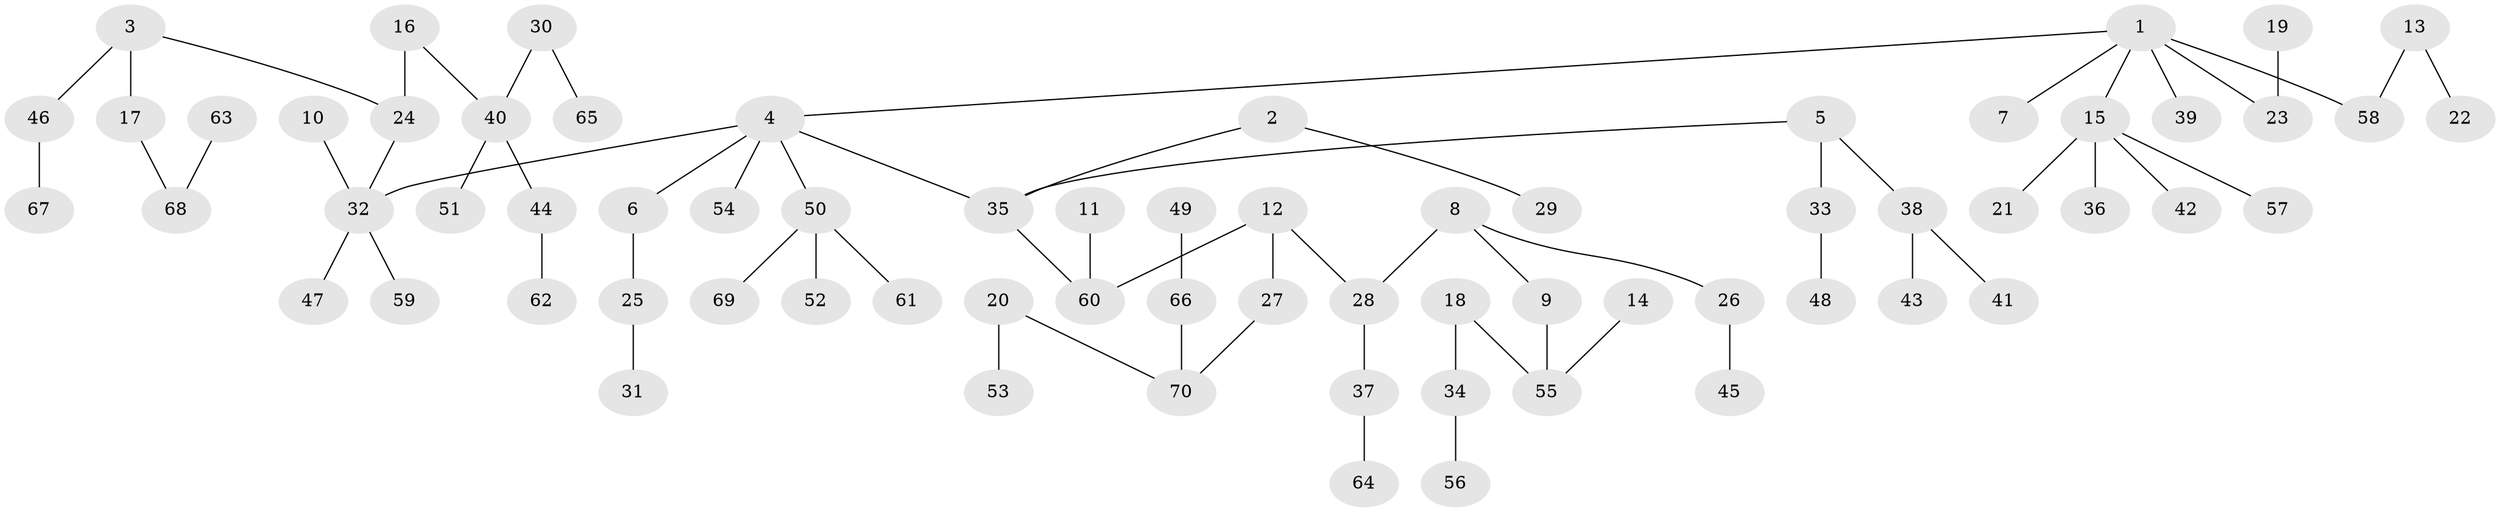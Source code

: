 // original degree distribution, {6: 0.02877697841726619, 7: 0.007194244604316547, 5: 0.03597122302158273, 4: 0.03597122302158273, 2: 0.28776978417266186, 3: 0.12949640287769784, 1: 0.4748201438848921}
// Generated by graph-tools (version 1.1) at 2025/02/03/09/25 03:02:21]
// undirected, 70 vertices, 69 edges
graph export_dot {
graph [start="1"]
  node [color=gray90,style=filled];
  1;
  2;
  3;
  4;
  5;
  6;
  7;
  8;
  9;
  10;
  11;
  12;
  13;
  14;
  15;
  16;
  17;
  18;
  19;
  20;
  21;
  22;
  23;
  24;
  25;
  26;
  27;
  28;
  29;
  30;
  31;
  32;
  33;
  34;
  35;
  36;
  37;
  38;
  39;
  40;
  41;
  42;
  43;
  44;
  45;
  46;
  47;
  48;
  49;
  50;
  51;
  52;
  53;
  54;
  55;
  56;
  57;
  58;
  59;
  60;
  61;
  62;
  63;
  64;
  65;
  66;
  67;
  68;
  69;
  70;
  1 -- 4 [weight=1.0];
  1 -- 7 [weight=1.0];
  1 -- 15 [weight=1.0];
  1 -- 23 [weight=1.0];
  1 -- 39 [weight=1.0];
  1 -- 58 [weight=1.0];
  2 -- 29 [weight=1.0];
  2 -- 35 [weight=1.0];
  3 -- 17 [weight=1.0];
  3 -- 24 [weight=1.0];
  3 -- 46 [weight=1.0];
  4 -- 6 [weight=1.0];
  4 -- 32 [weight=1.0];
  4 -- 35 [weight=1.0];
  4 -- 50 [weight=1.0];
  4 -- 54 [weight=1.0];
  5 -- 33 [weight=1.0];
  5 -- 35 [weight=1.0];
  5 -- 38 [weight=1.0];
  6 -- 25 [weight=1.0];
  8 -- 9 [weight=1.0];
  8 -- 26 [weight=1.0];
  8 -- 28 [weight=1.0];
  9 -- 55 [weight=1.0];
  10 -- 32 [weight=1.0];
  11 -- 60 [weight=1.0];
  12 -- 27 [weight=1.0];
  12 -- 28 [weight=1.0];
  12 -- 60 [weight=1.0];
  13 -- 22 [weight=1.0];
  13 -- 58 [weight=1.0];
  14 -- 55 [weight=1.0];
  15 -- 21 [weight=1.0];
  15 -- 36 [weight=1.0];
  15 -- 42 [weight=1.0];
  15 -- 57 [weight=1.0];
  16 -- 24 [weight=1.0];
  16 -- 40 [weight=1.0];
  17 -- 68 [weight=1.0];
  18 -- 34 [weight=1.0];
  18 -- 55 [weight=1.0];
  19 -- 23 [weight=1.0];
  20 -- 53 [weight=1.0];
  20 -- 70 [weight=1.0];
  24 -- 32 [weight=1.0];
  25 -- 31 [weight=1.0];
  26 -- 45 [weight=1.0];
  27 -- 70 [weight=1.0];
  28 -- 37 [weight=1.0];
  30 -- 40 [weight=1.0];
  30 -- 65 [weight=1.0];
  32 -- 47 [weight=1.0];
  32 -- 59 [weight=1.0];
  33 -- 48 [weight=1.0];
  34 -- 56 [weight=1.0];
  35 -- 60 [weight=1.0];
  37 -- 64 [weight=1.0];
  38 -- 41 [weight=1.0];
  38 -- 43 [weight=1.0];
  40 -- 44 [weight=1.0];
  40 -- 51 [weight=1.0];
  44 -- 62 [weight=1.0];
  46 -- 67 [weight=1.0];
  49 -- 66 [weight=1.0];
  50 -- 52 [weight=1.0];
  50 -- 61 [weight=1.0];
  50 -- 69 [weight=1.0];
  63 -- 68 [weight=1.0];
  66 -- 70 [weight=1.0];
}
